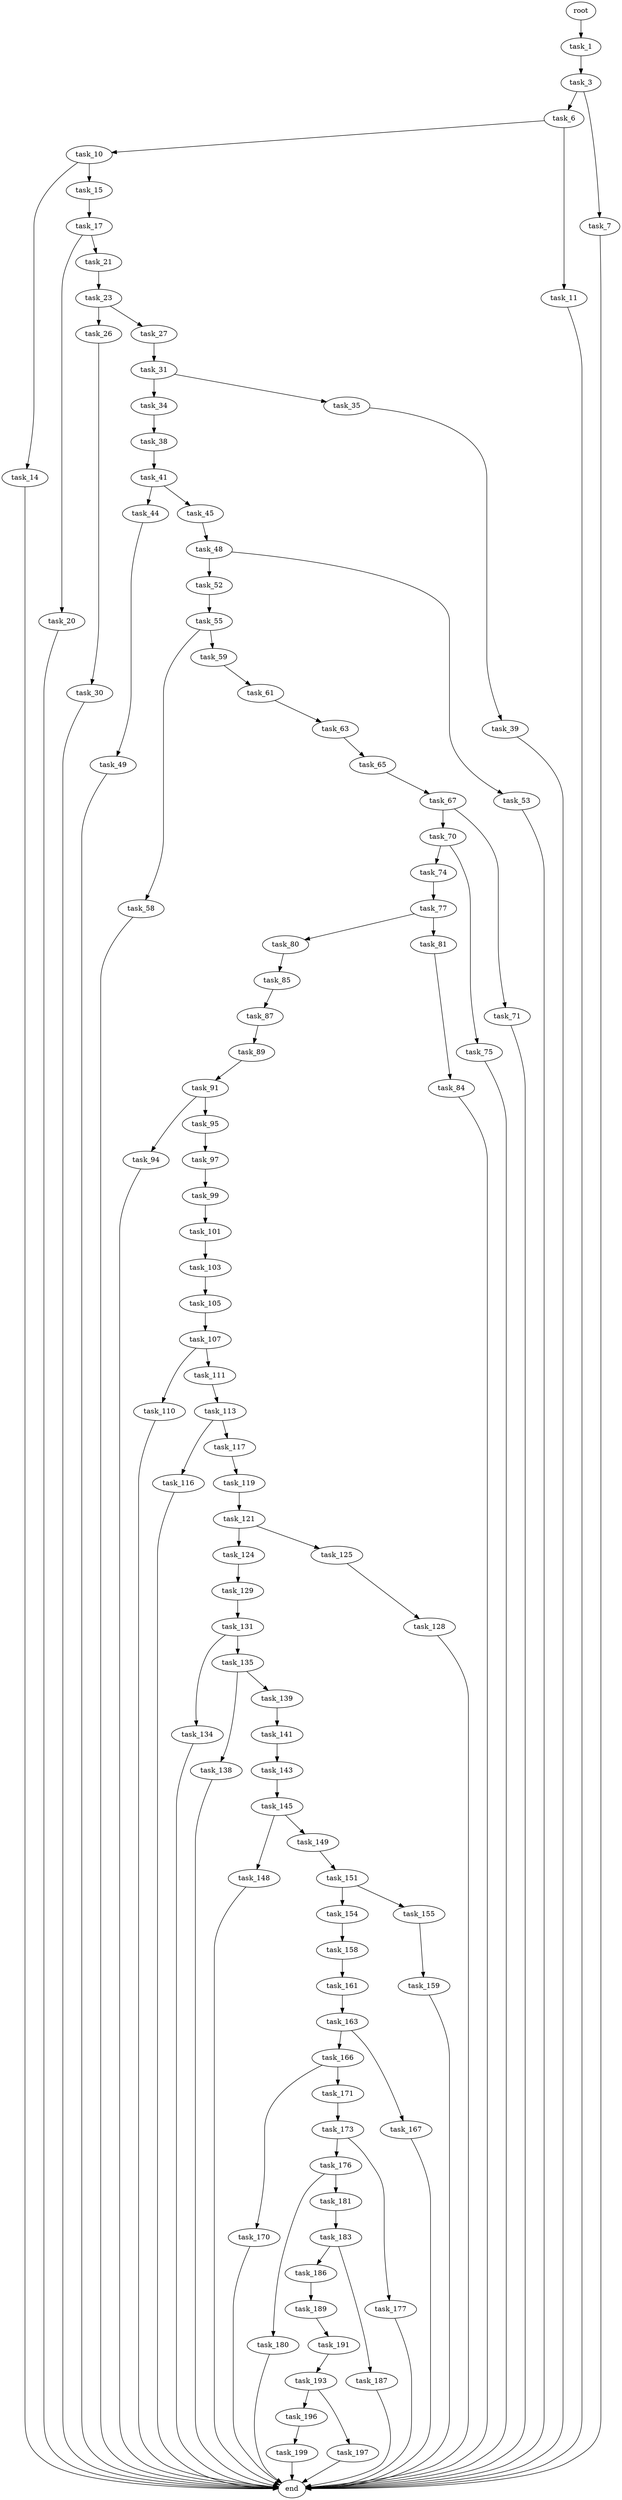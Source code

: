 digraph G {
  root [size="0.000000"];
  task_1 [size="17927543906.000000"];
  task_3 [size="342790725873.000000"];
  task_6 [size="68719476736.000000"];
  task_7 [size="91802470348.000000"];
  task_10 [size="119206471249.000000"];
  task_11 [size="782757789696.000000"];
  end [size="0.000000"];
  task_14 [size="18601729571.000000"];
  task_15 [size="8589934592.000000"];
  task_17 [size="599611136037.000000"];
  task_20 [size="1073741824000.000000"];
  task_21 [size="14161532421.000000"];
  task_23 [size="1073741824000.000000"];
  task_26 [size="368293445632.000000"];
  task_27 [size="68719476736.000000"];
  task_30 [size="15136853738.000000"];
  task_31 [size="68719476736.000000"];
  task_34 [size="231928233984.000000"];
  task_35 [size="6228252190.000000"];
  task_38 [size="1073741824000.000000"];
  task_39 [size="782757789696.000000"];
  task_41 [size="829031346156.000000"];
  task_44 [size="801560378.000000"];
  task_45 [size="535907227148.000000"];
  task_49 [size="1293573506697.000000"];
  task_48 [size="130359655781.000000"];
  task_52 [size="392165024992.000000"];
  task_53 [size="175316002907.000000"];
  task_55 [size="16719184919.000000"];
  task_58 [size="36945200409.000000"];
  task_59 [size="4762227787.000000"];
  task_61 [size="8589934592.000000"];
  task_63 [size="17982374936.000000"];
  task_65 [size="1137018330613.000000"];
  task_67 [size="1073741824000.000000"];
  task_70 [size="782757789696.000000"];
  task_71 [size="231928233984.000000"];
  task_74 [size="5164665780.000000"];
  task_75 [size="549755813888.000000"];
  task_77 [size="8314112856.000000"];
  task_80 [size="28991029248.000000"];
  task_81 [size="33364920453.000000"];
  task_85 [size="68719476736.000000"];
  task_84 [size="28991029248.000000"];
  task_87 [size="134217728000.000000"];
  task_89 [size="3412085310.000000"];
  task_91 [size="432193417014.000000"];
  task_94 [size="18862048243.000000"];
  task_95 [size="124033265688.000000"];
  task_97 [size="20472030847.000000"];
  task_99 [size="19109284156.000000"];
  task_101 [size="1368320075.000000"];
  task_103 [size="263814741836.000000"];
  task_105 [size="549755813888.000000"];
  task_107 [size="68719476736.000000"];
  task_110 [size="7487153084.000000"];
  task_111 [size="782757789696.000000"];
  task_113 [size="549755813888.000000"];
  task_116 [size="368293445632.000000"];
  task_117 [size="35987344437.000000"];
  task_119 [size="549755813888.000000"];
  task_121 [size="8589934592.000000"];
  task_124 [size="16833421156.000000"];
  task_125 [size="1469606117.000000"];
  task_129 [size="5622730538.000000"];
  task_128 [size="782757789696.000000"];
  task_131 [size="549755813888.000000"];
  task_134 [size="1073741824000.000000"];
  task_135 [size="78264342264.000000"];
  task_138 [size="12692213610.000000"];
  task_139 [size="8918375437.000000"];
  task_141 [size="12761068716.000000"];
  task_143 [size="43695550156.000000"];
  task_145 [size="782757789696.000000"];
  task_148 [size="549755813888.000000"];
  task_149 [size="134217728000.000000"];
  task_151 [size="354927442595.000000"];
  task_154 [size="2564742720.000000"];
  task_155 [size="591484928684.000000"];
  task_158 [size="5380009624.000000"];
  task_159 [size="28991029248.000000"];
  task_161 [size="4679756840.000000"];
  task_163 [size="126585089963.000000"];
  task_166 [size="25058963911.000000"];
  task_167 [size="8589934592.000000"];
  task_170 [size="171950850348.000000"];
  task_171 [size="90595463136.000000"];
  task_173 [size="498990779499.000000"];
  task_176 [size="551166262296.000000"];
  task_177 [size="368293445632.000000"];
  task_180 [size="197037138643.000000"];
  task_181 [size="28991029248.000000"];
  task_183 [size="7548434226.000000"];
  task_186 [size="22559400700.000000"];
  task_187 [size="2491916046.000000"];
  task_189 [size="12440963968.000000"];
  task_191 [size="3533921588.000000"];
  task_193 [size="5353410490.000000"];
  task_196 [size="782757789696.000000"];
  task_197 [size="4287176758.000000"];
  task_199 [size="28589109069.000000"];

  root -> task_1 [size="1.000000"];
  task_1 -> task_3 [size="838860800.000000"];
  task_3 -> task_6 [size="679477248.000000"];
  task_3 -> task_7 [size="679477248.000000"];
  task_6 -> task_10 [size="134217728.000000"];
  task_6 -> task_11 [size="134217728.000000"];
  task_7 -> end [size="1.000000"];
  task_10 -> task_14 [size="209715200.000000"];
  task_10 -> task_15 [size="209715200.000000"];
  task_11 -> end [size="1.000000"];
  task_14 -> end [size="1.000000"];
  task_15 -> task_17 [size="33554432.000000"];
  task_17 -> task_20 [size="679477248.000000"];
  task_17 -> task_21 [size="679477248.000000"];
  task_20 -> end [size="1.000000"];
  task_21 -> task_23 [size="301989888.000000"];
  task_23 -> task_26 [size="838860800.000000"];
  task_23 -> task_27 [size="838860800.000000"];
  task_26 -> task_30 [size="411041792.000000"];
  task_27 -> task_31 [size="134217728.000000"];
  task_30 -> end [size="1.000000"];
  task_31 -> task_34 [size="134217728.000000"];
  task_31 -> task_35 [size="134217728.000000"];
  task_34 -> task_38 [size="301989888.000000"];
  task_35 -> task_39 [size="33554432.000000"];
  task_38 -> task_41 [size="838860800.000000"];
  task_39 -> end [size="1.000000"];
  task_41 -> task_44 [size="536870912.000000"];
  task_41 -> task_45 [size="536870912.000000"];
  task_44 -> task_49 [size="33554432.000000"];
  task_45 -> task_48 [size="838860800.000000"];
  task_49 -> end [size="1.000000"];
  task_48 -> task_52 [size="209715200.000000"];
  task_48 -> task_53 [size="209715200.000000"];
  task_52 -> task_55 [size="536870912.000000"];
  task_53 -> end [size="1.000000"];
  task_55 -> task_58 [size="838860800.000000"];
  task_55 -> task_59 [size="838860800.000000"];
  task_58 -> end [size="1.000000"];
  task_59 -> task_61 [size="75497472.000000"];
  task_61 -> task_63 [size="33554432.000000"];
  task_63 -> task_65 [size="679477248.000000"];
  task_65 -> task_67 [size="838860800.000000"];
  task_67 -> task_70 [size="838860800.000000"];
  task_67 -> task_71 [size="838860800.000000"];
  task_70 -> task_74 [size="679477248.000000"];
  task_70 -> task_75 [size="679477248.000000"];
  task_71 -> end [size="1.000000"];
  task_74 -> task_77 [size="301989888.000000"];
  task_75 -> end [size="1.000000"];
  task_77 -> task_80 [size="209715200.000000"];
  task_77 -> task_81 [size="209715200.000000"];
  task_80 -> task_85 [size="75497472.000000"];
  task_81 -> task_84 [size="679477248.000000"];
  task_85 -> task_87 [size="134217728.000000"];
  task_84 -> end [size="1.000000"];
  task_87 -> task_89 [size="209715200.000000"];
  task_89 -> task_91 [size="134217728.000000"];
  task_91 -> task_94 [size="411041792.000000"];
  task_91 -> task_95 [size="411041792.000000"];
  task_94 -> end [size="1.000000"];
  task_95 -> task_97 [size="134217728.000000"];
  task_97 -> task_99 [size="679477248.000000"];
  task_99 -> task_101 [size="536870912.000000"];
  task_101 -> task_103 [size="33554432.000000"];
  task_103 -> task_105 [size="209715200.000000"];
  task_105 -> task_107 [size="536870912.000000"];
  task_107 -> task_110 [size="134217728.000000"];
  task_107 -> task_111 [size="134217728.000000"];
  task_110 -> end [size="1.000000"];
  task_111 -> task_113 [size="679477248.000000"];
  task_113 -> task_116 [size="536870912.000000"];
  task_113 -> task_117 [size="536870912.000000"];
  task_116 -> end [size="1.000000"];
  task_117 -> task_119 [size="33554432.000000"];
  task_119 -> task_121 [size="536870912.000000"];
  task_121 -> task_124 [size="33554432.000000"];
  task_121 -> task_125 [size="33554432.000000"];
  task_124 -> task_129 [size="838860800.000000"];
  task_125 -> task_128 [size="75497472.000000"];
  task_129 -> task_131 [size="209715200.000000"];
  task_128 -> end [size="1.000000"];
  task_131 -> task_134 [size="536870912.000000"];
  task_131 -> task_135 [size="536870912.000000"];
  task_134 -> end [size="1.000000"];
  task_135 -> task_138 [size="134217728.000000"];
  task_135 -> task_139 [size="134217728.000000"];
  task_138 -> end [size="1.000000"];
  task_139 -> task_141 [size="209715200.000000"];
  task_141 -> task_143 [size="838860800.000000"];
  task_143 -> task_145 [size="838860800.000000"];
  task_145 -> task_148 [size="679477248.000000"];
  task_145 -> task_149 [size="679477248.000000"];
  task_148 -> end [size="1.000000"];
  task_149 -> task_151 [size="209715200.000000"];
  task_151 -> task_154 [size="679477248.000000"];
  task_151 -> task_155 [size="679477248.000000"];
  task_154 -> task_158 [size="134217728.000000"];
  task_155 -> task_159 [size="536870912.000000"];
  task_158 -> task_161 [size="301989888.000000"];
  task_159 -> end [size="1.000000"];
  task_161 -> task_163 [size="75497472.000000"];
  task_163 -> task_166 [size="209715200.000000"];
  task_163 -> task_167 [size="209715200.000000"];
  task_166 -> task_170 [size="411041792.000000"];
  task_166 -> task_171 [size="411041792.000000"];
  task_167 -> end [size="1.000000"];
  task_170 -> end [size="1.000000"];
  task_171 -> task_173 [size="134217728.000000"];
  task_173 -> task_176 [size="838860800.000000"];
  task_173 -> task_177 [size="838860800.000000"];
  task_176 -> task_180 [size="536870912.000000"];
  task_176 -> task_181 [size="536870912.000000"];
  task_177 -> end [size="1.000000"];
  task_180 -> end [size="1.000000"];
  task_181 -> task_183 [size="75497472.000000"];
  task_183 -> task_186 [size="33554432.000000"];
  task_183 -> task_187 [size="33554432.000000"];
  task_186 -> task_189 [size="536870912.000000"];
  task_187 -> end [size="1.000000"];
  task_189 -> task_191 [size="411041792.000000"];
  task_191 -> task_193 [size="134217728.000000"];
  task_193 -> task_196 [size="411041792.000000"];
  task_193 -> task_197 [size="411041792.000000"];
  task_196 -> task_199 [size="679477248.000000"];
  task_197 -> end [size="1.000000"];
  task_199 -> end [size="1.000000"];
}

